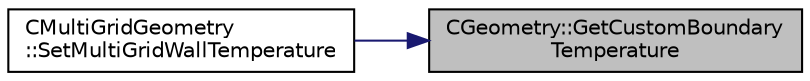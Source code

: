 digraph "CGeometry::GetCustomBoundaryTemperature"
{
 // LATEX_PDF_SIZE
  edge [fontname="Helvetica",fontsize="10",labelfontname="Helvetica",labelfontsize="10"];
  node [fontname="Helvetica",fontsize="10",shape=record];
  rankdir="RL";
  Node1 [label="CGeometry::GetCustomBoundary\lTemperature",height=0.2,width=0.4,color="black", fillcolor="grey75", style="filled", fontcolor="black",tooltip="Get the value of the customized temperature at a specified vertex on a specified marker."];
  Node1 -> Node2 [dir="back",color="midnightblue",fontsize="10",style="solid",fontname="Helvetica"];
  Node2 [label="CMultiGridGeometry\l::SetMultiGridWallTemperature",height=0.2,width=0.4,color="black", fillcolor="white", style="filled",URL="$classCMultiGridGeometry.html#a8135342304e8dc5273be74bca8d391fc",tooltip="Set a representative wall temperature of the agglomerated control volume on a particular boundary mar..."];
}
